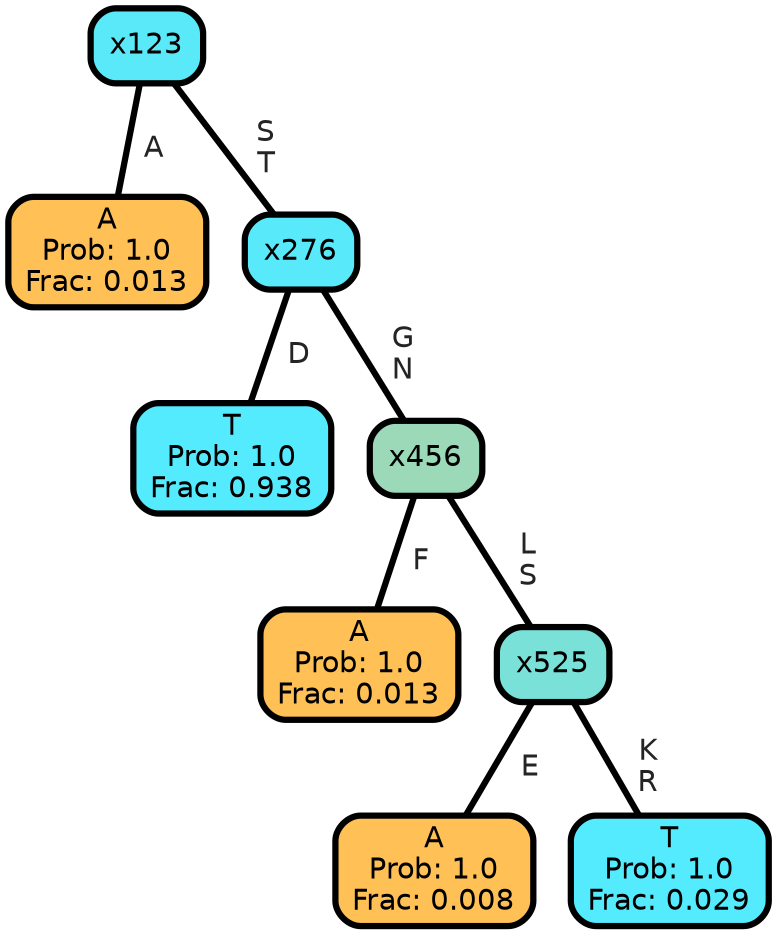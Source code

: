 graph Tree {
node [shape=box, style="filled, rounded",color="black",penwidth="3",fontcolor="black",                 fontname=helvetica] ;
graph [ranksep="0 equally", splines=straight,                 bgcolor=transparent, dpi=200] ;
edge [fontname=helvetica, fontweight=bold,fontcolor=grey14,color=black] ;
0 [label="A
Prob: 1.0
Frac: 0.013", fillcolor="#ffc155"] ;
1 [label="x123", fillcolor="#5ae9f9"] ;
2 [label="T
Prob: 1.0
Frac: 0.938", fillcolor="#55ebff"] ;
3 [label="x276", fillcolor="#58eafb"] ;
4 [label="A
Prob: 1.0
Frac: 0.013", fillcolor="#ffc155"] ;
5 [label="x456", fillcolor="#9bd9b8"] ;
6 [label="A
Prob: 1.0
Frac: 0.008", fillcolor="#ffc155"] ;
7 [label="x525", fillcolor="#7ae1d9"] ;
8 [label="T
Prob: 1.0
Frac: 0.029", fillcolor="#55ebff"] ;
1 -- 0 [label=" A",penwidth=3] ;
1 -- 3 [label=" S\n T",penwidth=3] ;
3 -- 2 [label=" D",penwidth=3] ;
3 -- 5 [label=" G\n N",penwidth=3] ;
5 -- 4 [label=" F",penwidth=3] ;
5 -- 7 [label=" L\n S",penwidth=3] ;
7 -- 6 [label=" E",penwidth=3] ;
7 -- 8 [label=" K\n R",penwidth=3] ;
{rank = same;}}